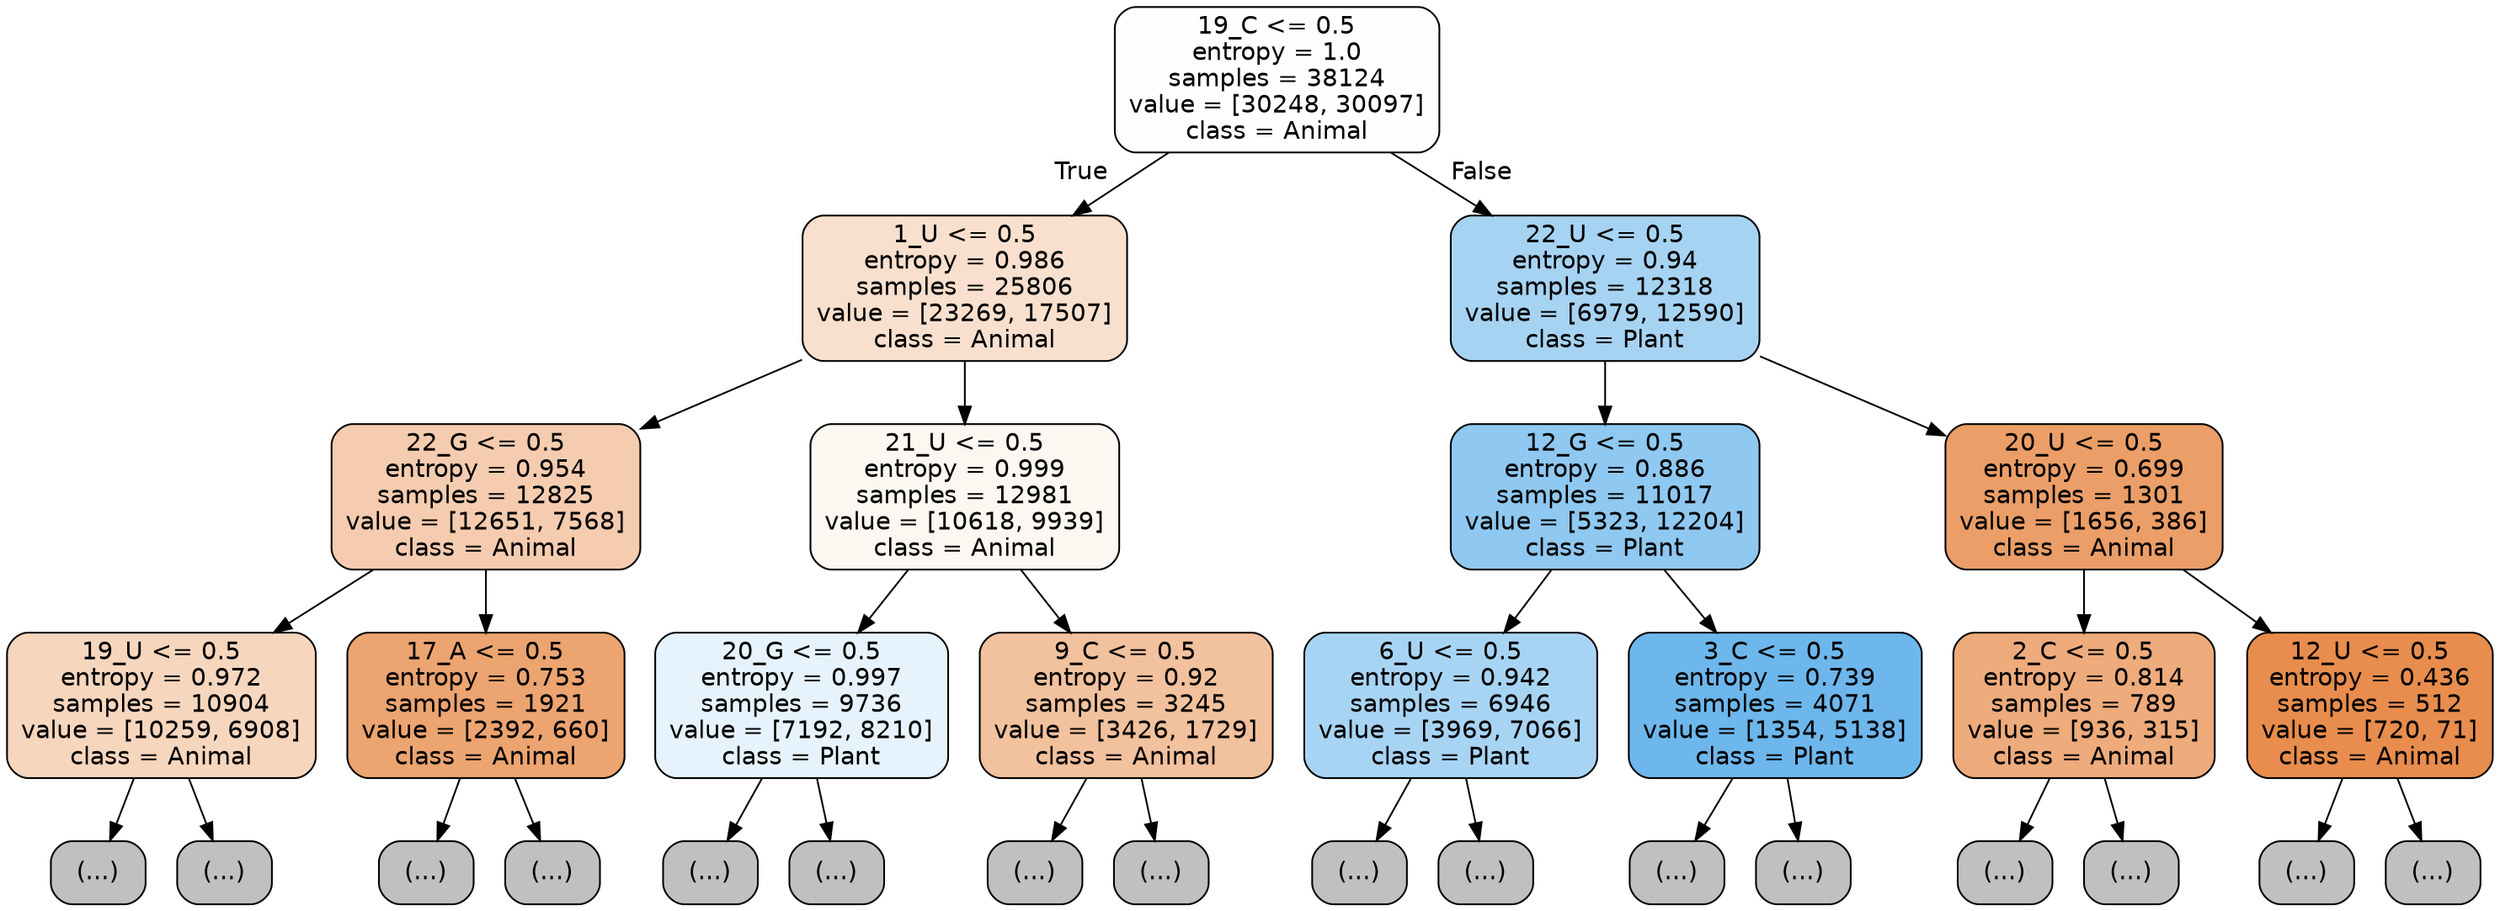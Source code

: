 digraph Tree {
node [shape=box, style="filled, rounded", color="black", fontname="helvetica"] ;
edge [fontname="helvetica"] ;
0 [label="19_C <= 0.5\nentropy = 1.0\nsamples = 38124\nvalue = [30248, 30097]\nclass = Animal", fillcolor="#fffefe"] ;
1 [label="1_U <= 0.5\nentropy = 0.986\nsamples = 25806\nvalue = [23269, 17507]\nclass = Animal", fillcolor="#f9e0ce"] ;
0 -> 1 [labeldistance=2.5, labelangle=45, headlabel="True"] ;
2 [label="22_G <= 0.5\nentropy = 0.954\nsamples = 12825\nvalue = [12651, 7568]\nclass = Animal", fillcolor="#f5ccaf"] ;
1 -> 2 ;
3 [label="19_U <= 0.5\nentropy = 0.972\nsamples = 10904\nvalue = [10259, 6908]\nclass = Animal", fillcolor="#f7d6be"] ;
2 -> 3 ;
4 [label="(...)", fillcolor="#C0C0C0"] ;
3 -> 4 ;
4155 [label="(...)", fillcolor="#C0C0C0"] ;
3 -> 4155 ;
6272 [label="17_A <= 0.5\nentropy = 0.753\nsamples = 1921\nvalue = [2392, 660]\nclass = Animal", fillcolor="#eca470"] ;
2 -> 6272 ;
6273 [label="(...)", fillcolor="#C0C0C0"] ;
6272 -> 6273 ;
6934 [label="(...)", fillcolor="#C0C0C0"] ;
6272 -> 6934 ;
7119 [label="21_U <= 0.5\nentropy = 0.999\nsamples = 12981\nvalue = [10618, 9939]\nclass = Animal", fillcolor="#fdf7f2"] ;
1 -> 7119 ;
7120 [label="20_G <= 0.5\nentropy = 0.997\nsamples = 9736\nvalue = [7192, 8210]\nclass = Plant", fillcolor="#e6f3fc"] ;
7119 -> 7120 ;
7121 [label="(...)", fillcolor="#C0C0C0"] ;
7120 -> 7121 ;
10288 [label="(...)", fillcolor="#C0C0C0"] ;
7120 -> 10288 ;
11411 [label="9_C <= 0.5\nentropy = 0.92\nsamples = 3245\nvalue = [3426, 1729]\nclass = Animal", fillcolor="#f2c19d"] ;
7119 -> 11411 ;
11412 [label="(...)", fillcolor="#C0C0C0"] ;
11411 -> 11412 ;
12457 [label="(...)", fillcolor="#C0C0C0"] ;
11411 -> 12457 ;
12736 [label="22_U <= 0.5\nentropy = 0.94\nsamples = 12318\nvalue = [6979, 12590]\nclass = Plant", fillcolor="#a7d3f3"] ;
0 -> 12736 [labeldistance=2.5, labelangle=-45, headlabel="False"] ;
12737 [label="12_G <= 0.5\nentropy = 0.886\nsamples = 11017\nvalue = [5323, 12204]\nclass = Plant", fillcolor="#8fc8f0"] ;
12736 -> 12737 ;
12738 [label="6_U <= 0.5\nentropy = 0.942\nsamples = 6946\nvalue = [3969, 7066]\nclass = Plant", fillcolor="#a8d4f4"] ;
12737 -> 12738 ;
12739 [label="(...)", fillcolor="#C0C0C0"] ;
12738 -> 12739 ;
14680 [label="(...)", fillcolor="#C0C0C0"] ;
12738 -> 14680 ;
15427 [label="3_C <= 0.5\nentropy = 0.739\nsamples = 4071\nvalue = [1354, 5138]\nclass = Plant", fillcolor="#6db7ec"] ;
12737 -> 15427 ;
15428 [label="(...)", fillcolor="#C0C0C0"] ;
15427 -> 15428 ;
16195 [label="(...)", fillcolor="#C0C0C0"] ;
15427 -> 16195 ;
16400 [label="20_U <= 0.5\nentropy = 0.699\nsamples = 1301\nvalue = [1656, 386]\nclass = Animal", fillcolor="#eb9e67"] ;
12736 -> 16400 ;
16401 [label="2_C <= 0.5\nentropy = 0.814\nsamples = 789\nvalue = [936, 315]\nclass = Animal", fillcolor="#eeab7c"] ;
16400 -> 16401 ;
16402 [label="(...)", fillcolor="#C0C0C0"] ;
16401 -> 16402 ;
16729 [label="(...)", fillcolor="#C0C0C0"] ;
16401 -> 16729 ;
16792 [label="12_U <= 0.5\nentropy = 0.436\nsamples = 512\nvalue = [720, 71]\nclass = Animal", fillcolor="#e88d4d"] ;
16400 -> 16792 ;
16793 [label="(...)", fillcolor="#C0C0C0"] ;
16792 -> 16793 ;
16906 [label="(...)", fillcolor="#C0C0C0"] ;
16792 -> 16906 ;
}